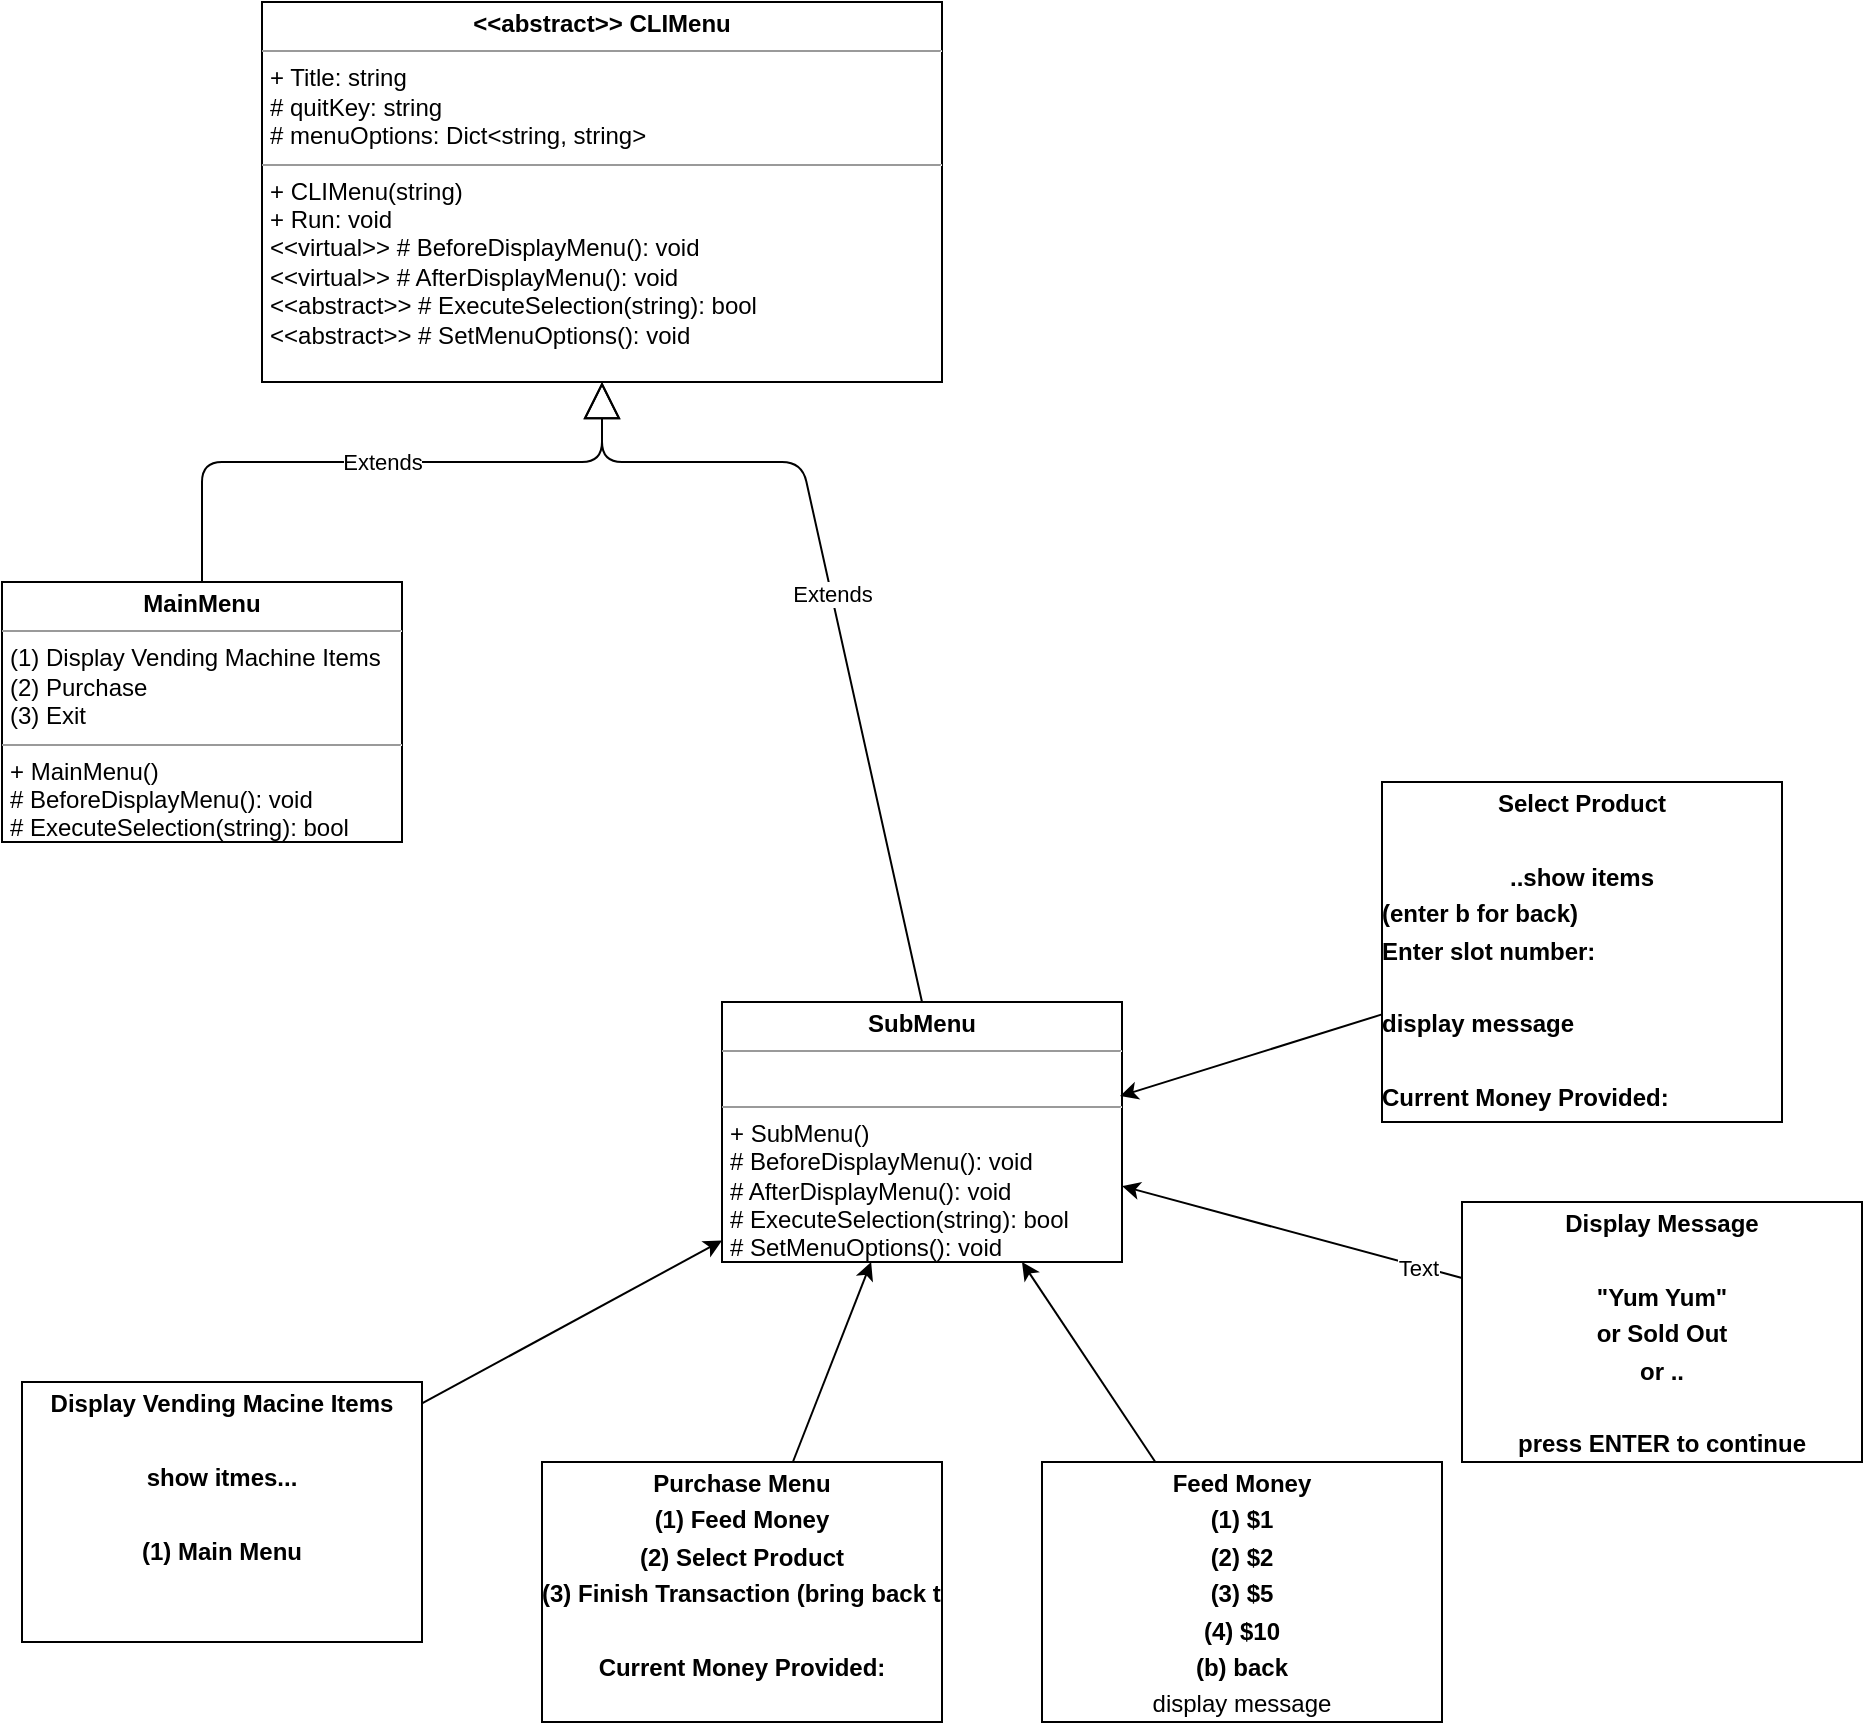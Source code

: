 <mxfile version="13.0.3" type="device"><diagram id="ptvzvX19vVO0oHEkXkcA" name="Page-1"><mxGraphModel dx="1422" dy="822" grid="1" gridSize="10" guides="1" tooltips="1" connect="1" arrows="1" fold="1" page="1" pageScale="1" pageWidth="850" pageHeight="1100" math="0" shadow="0"><root><mxCell id="0"/><mxCell id="1" parent="0"/><mxCell id="me0RGi1FlYKEfwMwP7dC-1" value="&lt;p style=&quot;margin: 0px ; margin-top: 4px ; text-align: center&quot;&gt;&lt;b&gt;&amp;lt;&amp;lt;abstract&amp;gt;&amp;gt; CLIMenu&lt;/b&gt;&lt;/p&gt;&lt;hr size=&quot;1&quot;&gt;&lt;p style=&quot;margin: 0px ; margin-left: 4px&quot;&gt;+ Title: string&lt;/p&gt;&lt;p style=&quot;margin: 0px ; margin-left: 4px&quot;&gt;# quitKey: string&lt;/p&gt;&lt;p style=&quot;margin: 0px ; margin-left: 4px&quot;&gt;# menuOptions: Dict&amp;lt;string, string&amp;gt;&lt;/p&gt;&lt;hr size=&quot;1&quot;&gt;&lt;p style=&quot;margin: 0px ; margin-left: 4px&quot;&gt;+ CLIMenu(string)&lt;/p&gt;&lt;p style=&quot;margin: 0px ; margin-left: 4px&quot;&gt;+ Run: void&lt;/p&gt;&lt;p style=&quot;margin: 0px ; margin-left: 4px&quot;&gt;&amp;lt;&amp;lt;virtual&amp;gt;&amp;gt; # BeforeDisplayMenu(): void&lt;/p&gt;&lt;p style=&quot;margin: 0px ; margin-left: 4px&quot;&gt;&amp;lt;&amp;lt;virtual&amp;gt;&amp;gt; # AfterDisplayMenu(): void&lt;/p&gt;&lt;p style=&quot;margin: 0px ; margin-left: 4px&quot;&gt;&amp;lt;&amp;lt;abstract&amp;gt;&amp;gt; # ExecuteSelection(string): bool&amp;nbsp;&lt;/p&gt;&lt;p style=&quot;margin: 0px ; margin-left: 4px&quot;&gt;&amp;lt;&amp;lt;abstract&amp;gt;&amp;gt; # SetMenuOptions(): void&lt;/p&gt;" style="verticalAlign=top;align=left;overflow=fill;fontSize=12;fontFamily=Helvetica;html=1;" parent="1" vertex="1"><mxGeometry x="310" y="130" width="340" height="190" as="geometry"/></mxCell><mxCell id="me0RGi1FlYKEfwMwP7dC-2" value="&lt;p style=&quot;margin: 0px ; margin-top: 4px ; text-align: center&quot;&gt;&lt;b&gt;MainMenu&lt;/b&gt;&lt;/p&gt;&lt;hr size=&quot;1&quot;&gt;&lt;p style=&quot;margin: 0px ; margin-left: 4px&quot;&gt;(1) Display Vending Machine Items&lt;/p&gt;&lt;p style=&quot;margin: 0px ; margin-left: 4px&quot;&gt;(2) Purchase&lt;/p&gt;&lt;p style=&quot;margin: 0px ; margin-left: 4px&quot;&gt;(3) Exit&lt;/p&gt;&lt;hr size=&quot;1&quot;&gt;&lt;p style=&quot;margin: 0px ; margin-left: 4px&quot;&gt;+ MainMenu()&lt;/p&gt;&lt;p style=&quot;margin: 0px ; margin-left: 4px&quot;&gt;&lt;span&gt;# BeforeDisplayMenu(): void&lt;/span&gt;&lt;br&gt;&lt;/p&gt;&lt;p style=&quot;margin: 0px ; margin-left: 4px&quot;&gt;&lt;span&gt;# ExecuteSelection(string): bool&amp;nbsp;&lt;/span&gt;&lt;br&gt;&lt;/p&gt;&lt;p style=&quot;margin: 0px ; margin-left: 4px&quot;&gt;# SetMenuOptions(): void&lt;/p&gt;" style="verticalAlign=top;align=left;overflow=fill;fontSize=12;fontFamily=Helvetica;html=1;" parent="1" vertex="1"><mxGeometry x="180" y="420" width="200" height="130" as="geometry"/></mxCell><mxCell id="me0RGi1FlYKEfwMwP7dC-3" value="&lt;p style=&quot;margin: 0px ; margin-top: 4px ; text-align: center&quot;&gt;&lt;b&gt;SubMenu&lt;/b&gt;&lt;/p&gt;&lt;hr size=&quot;1&quot;&gt;&lt;p style=&quot;margin: 0px ; margin-left: 4px&quot;&gt;&lt;br&gt;&lt;/p&gt;&lt;hr size=&quot;1&quot;&gt;&lt;p style=&quot;margin: 0px ; margin-left: 4px&quot;&gt;+ SubMenu()&lt;/p&gt;&lt;p style=&quot;margin: 0px ; margin-left: 4px&quot;&gt;&lt;span&gt;# BeforeDisplayMenu(): void&lt;/span&gt;&lt;br&gt;&lt;/p&gt;&lt;p style=&quot;margin: 0px ; margin-left: 4px&quot;&gt;&lt;span&gt;# AfterDisplayMenu(): void&lt;/span&gt;&lt;/p&gt;&lt;p style=&quot;margin: 0px ; margin-left: 4px&quot;&gt;&lt;span&gt;# ExecuteSelection(string): bool&amp;nbsp;&lt;/span&gt;&lt;br&gt;&lt;/p&gt;&lt;p style=&quot;margin: 0px ; margin-left: 4px&quot;&gt;# SetMenuOptions(): void&lt;/p&gt;" style="verticalAlign=top;align=left;overflow=fill;fontSize=12;fontFamily=Helvetica;html=1;" parent="1" vertex="1"><mxGeometry x="540" y="630" width="200" height="130" as="geometry"/></mxCell><mxCell id="me0RGi1FlYKEfwMwP7dC-4" value="Extends" style="endArrow=block;endSize=16;endFill=0;html=1;entryX=0.5;entryY=1;entryDx=0;entryDy=0;exitX=0.5;exitY=0;exitDx=0;exitDy=0;" parent="1" source="me0RGi1FlYKEfwMwP7dC-2" target="me0RGi1FlYKEfwMwP7dC-1" edge="1"><mxGeometry width="160" relative="1" as="geometry"><mxPoint x="180" y="570" as="sourcePoint"/><mxPoint x="340" y="570" as="targetPoint"/><Array as="points"><mxPoint x="280" y="360"/><mxPoint x="480" y="360"/></Array></mxGeometry></mxCell><mxCell id="me0RGi1FlYKEfwMwP7dC-5" value="Extends" style="endArrow=block;endSize=16;endFill=0;html=1;exitX=0.5;exitY=0;exitDx=0;exitDy=0;" parent="1" source="me0RGi1FlYKEfwMwP7dC-3" edge="1"><mxGeometry width="160" relative="1" as="geometry"><mxPoint x="290" y="430" as="sourcePoint"/><mxPoint x="480" y="320" as="targetPoint"/><Array as="points"><mxPoint x="580" y="360"/><mxPoint x="480" y="360"/></Array></mxGeometry></mxCell><mxCell id="liJfrXbBkHfYxTgUaEJp-1" value="&lt;p style=&quot;margin: 0px ; margin-top: 4px ; text-align: center&quot;&gt;&lt;b&gt;Display Vending Macine Items&lt;/b&gt;&lt;/p&gt;&lt;p style=&quot;margin: 0px ; margin-top: 4px ; text-align: center&quot;&gt;&lt;b&gt;&lt;br&gt;&lt;/b&gt;&lt;/p&gt;&lt;p style=&quot;margin: 0px ; margin-top: 4px ; text-align: center&quot;&gt;&lt;b&gt;show itmes...&lt;/b&gt;&lt;/p&gt;&lt;p style=&quot;margin: 0px ; margin-top: 4px ; text-align: center&quot;&gt;&lt;b&gt;&lt;br&gt;&lt;/b&gt;&lt;/p&gt;&lt;p style=&quot;margin: 0px ; margin-top: 4px ; text-align: center&quot;&gt;&lt;b&gt;(1) Main Menu&lt;/b&gt;&lt;/p&gt;" style="verticalAlign=top;align=left;overflow=fill;fontSize=12;fontFamily=Helvetica;html=1;" vertex="1" parent="1"><mxGeometry x="190" y="820" width="200" height="130" as="geometry"/></mxCell><mxCell id="liJfrXbBkHfYxTgUaEJp-3" value="" style="endArrow=classic;html=1;" edge="1" parent="1" source="liJfrXbBkHfYxTgUaEJp-1" target="me0RGi1FlYKEfwMwP7dC-3"><mxGeometry width="50" height="50" relative="1" as="geometry"><mxPoint x="410" y="660" as="sourcePoint"/><mxPoint x="460" y="610" as="targetPoint"/></mxGeometry></mxCell><mxCell id="liJfrXbBkHfYxTgUaEJp-4" value="&lt;p style=&quot;margin: 0px ; margin-top: 4px ; text-align: center&quot;&gt;&lt;b&gt;Purchase Menu&lt;/b&gt;&lt;/p&gt;&lt;p style=&quot;margin: 0px ; margin-top: 4px ; text-align: center&quot;&gt;&lt;b&gt;(1) Feed Money&lt;/b&gt;&lt;br&gt;&lt;/p&gt;&lt;p style=&quot;margin: 0px ; margin-top: 4px ; text-align: center&quot;&gt;&lt;b&gt;(2) Select Product&lt;/b&gt;&lt;/p&gt;&lt;p style=&quot;margin: 0px ; margin-top: 4px ; text-align: center&quot;&gt;&lt;b&gt;(3) Finish Transaction (bring back to main)&lt;/b&gt;&lt;/p&gt;&lt;p style=&quot;margin: 0px ; margin-top: 4px ; text-align: center&quot;&gt;&lt;br&gt;&lt;/p&gt;&lt;p style=&quot;margin: 0px ; margin-top: 4px ; text-align: center&quot;&gt;&lt;b&gt;Current Money Provided:&lt;/b&gt;&lt;/p&gt;" style="verticalAlign=top;align=left;overflow=fill;fontSize=12;fontFamily=Helvetica;html=1;" vertex="1" parent="1"><mxGeometry x="450" y="860" width="200" height="130" as="geometry"/></mxCell><mxCell id="liJfrXbBkHfYxTgUaEJp-5" value="" style="endArrow=classic;html=1;" edge="1" parent="1" source="liJfrXbBkHfYxTgUaEJp-4" target="me0RGi1FlYKEfwMwP7dC-3"><mxGeometry width="50" height="50" relative="1" as="geometry"><mxPoint x="510" y="690" as="sourcePoint"/><mxPoint x="530" y="560" as="targetPoint"/></mxGeometry></mxCell><mxCell id="liJfrXbBkHfYxTgUaEJp-6" value="&lt;p style=&quot;margin: 0px ; margin-top: 4px ; text-align: center&quot;&gt;&lt;b&gt;Feed Money&lt;/b&gt;&lt;/p&gt;&lt;p style=&quot;margin: 0px ; margin-top: 4px ; text-align: center&quot;&gt;&lt;b&gt;(1) $1&lt;/b&gt;&lt;br&gt;&lt;/p&gt;&lt;p style=&quot;margin: 0px ; margin-top: 4px ; text-align: center&quot;&gt;&lt;b&gt;(2) $2&lt;/b&gt;&lt;/p&gt;&lt;p style=&quot;margin: 0px ; margin-top: 4px ; text-align: center&quot;&gt;&lt;b&gt;(3) $5&lt;/b&gt;&lt;/p&gt;&lt;p style=&quot;margin: 0px ; margin-top: 4px ; text-align: center&quot;&gt;&lt;b&gt;(4) $10&lt;/b&gt;&lt;/p&gt;&lt;p style=&quot;margin: 0px ; margin-top: 4px ; text-align: center&quot;&gt;&lt;b&gt;(b) back&lt;/b&gt;&lt;/p&gt;&lt;p style=&quot;margin: 0px ; margin-top: 4px ; text-align: center&quot;&gt;display message&lt;/p&gt;&lt;p style=&quot;margin: 0px ; margin-top: 4px ; text-align: center&quot;&gt;&lt;b&gt;Current Money Provided:&lt;/b&gt;&lt;/p&gt;" style="verticalAlign=top;align=left;overflow=fill;fontSize=12;fontFamily=Helvetica;html=1;" vertex="1" parent="1"><mxGeometry x="700" y="860" width="200" height="130" as="geometry"/></mxCell><mxCell id="liJfrXbBkHfYxTgUaEJp-7" value="" style="endArrow=classic;html=1;entryX=0.75;entryY=1;entryDx=0;entryDy=0;" edge="1" parent="1" source="liJfrXbBkHfYxTgUaEJp-6" target="me0RGi1FlYKEfwMwP7dC-3"><mxGeometry width="50" height="50" relative="1" as="geometry"><mxPoint x="670" y="680" as="sourcePoint"/><mxPoint x="720" y="630" as="targetPoint"/></mxGeometry></mxCell><mxCell id="liJfrXbBkHfYxTgUaEJp-8" value="&lt;p style=&quot;margin: 4px 0px 0px&quot;&gt;&lt;b&gt;Select Product&lt;/b&gt;&lt;/p&gt;&lt;p style=&quot;margin: 4px 0px 0px&quot;&gt;&lt;b&gt;&lt;br&gt;&lt;/b&gt;&lt;/p&gt;&lt;p style=&quot;margin: 4px 0px 0px&quot;&gt;&lt;b&gt;..show items&lt;/b&gt;&lt;/p&gt;&lt;p style=&quot;text-align: left ; margin: 4px 0px 0px&quot;&gt;&lt;b&gt;(enter b for back)&amp;nbsp;&lt;/b&gt;&lt;/p&gt;&lt;p style=&quot;text-align: left ; margin: 4px 0px 0px&quot;&gt;&lt;b&gt;Enter slot number:&lt;/b&gt;&lt;b&gt;&lt;br&gt;&lt;/b&gt;&lt;/p&gt;&lt;p style=&quot;text-align: left ; margin: 4px 0px 0px&quot;&gt;&lt;b&gt;&lt;br&gt;&lt;/b&gt;&lt;/p&gt;&lt;p style=&quot;text-align: left ; margin: 4px 0px 0px&quot;&gt;&lt;b&gt;display message&lt;/b&gt;&lt;/p&gt;&lt;p style=&quot;text-align: left ; margin: 4px 0px 0px&quot;&gt;&lt;b&gt;&lt;br&gt;&lt;/b&gt;&lt;/p&gt;&lt;p style=&quot;text-align: left ; margin: 4px 0px 0px&quot;&gt;&lt;b&gt;Current Money Provided:&lt;/b&gt;&lt;/p&gt;&lt;p style=&quot;margin: 4px 0px 0px&quot;&gt;&lt;br&gt;&lt;/p&gt;" style="verticalAlign=top;align=center;overflow=fill;fontSize=12;fontFamily=Helvetica;html=1;" vertex="1" parent="1"><mxGeometry x="870" y="520" width="200" height="170" as="geometry"/></mxCell><mxCell id="liJfrXbBkHfYxTgUaEJp-9" value="" style="endArrow=classic;html=1;entryX=0.995;entryY=0.362;entryDx=0;entryDy=0;entryPerimeter=0;" edge="1" parent="1" source="liJfrXbBkHfYxTgUaEJp-8" target="me0RGi1FlYKEfwMwP7dC-3"><mxGeometry width="50" height="50" relative="1" as="geometry"><mxPoint x="770" y="470" as="sourcePoint"/><mxPoint x="820" y="420" as="targetPoint"/></mxGeometry></mxCell><mxCell id="liJfrXbBkHfYxTgUaEJp-10" value="&lt;p style=&quot;margin: 0px ; margin-top: 4px ; text-align: center&quot;&gt;&lt;b&gt;Display Message&lt;/b&gt;&lt;/p&gt;&lt;p style=&quot;margin: 0px ; margin-top: 4px ; text-align: center&quot;&gt;&lt;b&gt;&lt;br&gt;&lt;/b&gt;&lt;/p&gt;&lt;p style=&quot;margin: 0px ; margin-top: 4px ; text-align: center&quot;&gt;&lt;b&gt;&quot;Yum Yum&quot;&lt;/b&gt;&lt;/p&gt;&lt;p style=&quot;margin: 0px ; margin-top: 4px ; text-align: center&quot;&gt;&lt;b&gt;or Sold Out&lt;/b&gt;&lt;/p&gt;&lt;p style=&quot;margin: 0px ; margin-top: 4px ; text-align: center&quot;&gt;&lt;b&gt;or ..&lt;/b&gt;&lt;/p&gt;&lt;p style=&quot;margin: 0px ; margin-top: 4px ; text-align: center&quot;&gt;&lt;b&gt;&lt;br&gt;&lt;/b&gt;&lt;/p&gt;&lt;p style=&quot;margin: 0px ; margin-top: 4px ; text-align: center&quot;&gt;&lt;b&gt;press ENTER to continue&lt;/b&gt;&lt;/p&gt;" style="verticalAlign=top;align=left;overflow=fill;fontSize=12;fontFamily=Helvetica;html=1;" vertex="1" parent="1"><mxGeometry x="910" y="730" width="200" height="130" as="geometry"/></mxCell><mxCell id="liJfrXbBkHfYxTgUaEJp-11" value="" style="endArrow=classic;html=1;" edge="1" parent="1" source="liJfrXbBkHfYxTgUaEJp-10" target="me0RGi1FlYKEfwMwP7dC-3"><mxGeometry width="50" height="50" relative="1" as="geometry"><mxPoint x="920" y="790" as="sourcePoint"/><mxPoint x="970" y="740" as="targetPoint"/></mxGeometry></mxCell><mxCell id="liJfrXbBkHfYxTgUaEJp-12" value="Text" style="edgeLabel;html=1;align=center;verticalAlign=middle;resizable=0;points=[];" vertex="1" connectable="0" parent="liJfrXbBkHfYxTgUaEJp-11"><mxGeometry x="-0.747" y="1" relative="1" as="geometry"><mxPoint as="offset"/></mxGeometry></mxCell></root></mxGraphModel></diagram></mxfile>